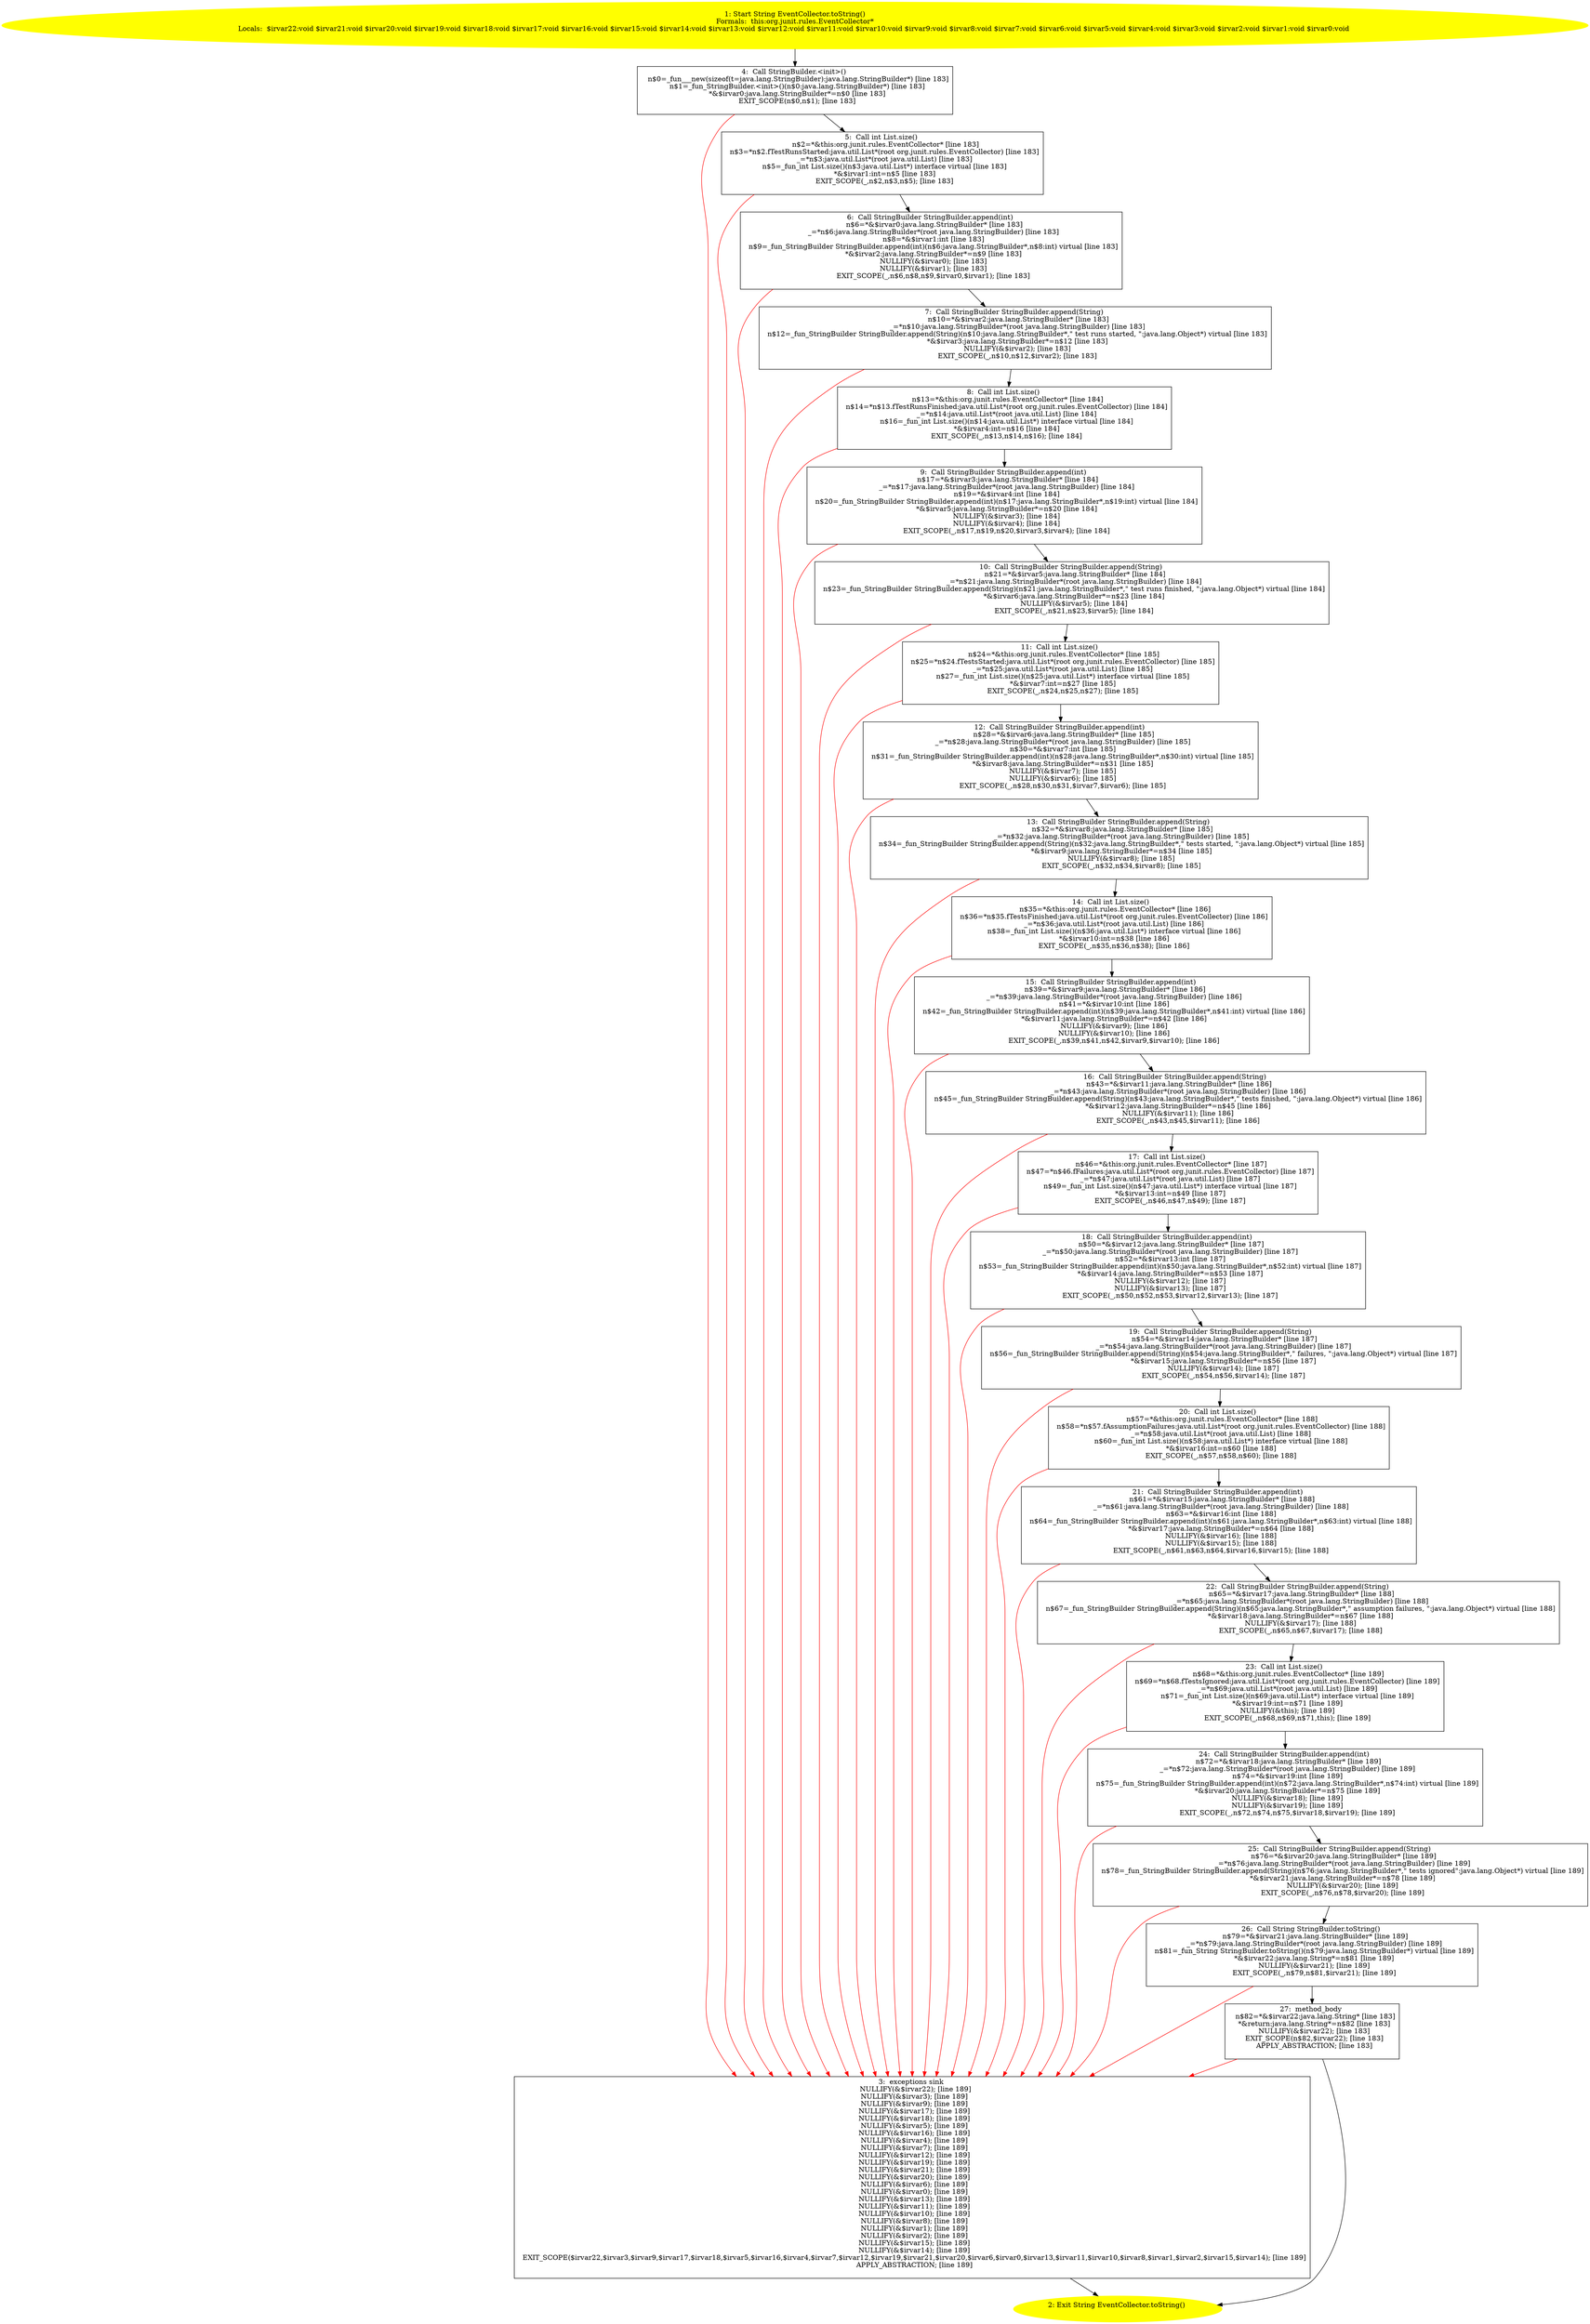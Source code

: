 /* @generated */
digraph cfg {
"org.junit.rules.EventCollector.toString():java.lang.String.b2b2677d38669cf69d046558cb6df4bf_1" [label="1: Start String EventCollector.toString()\nFormals:  this:org.junit.rules.EventCollector*\nLocals:  $irvar22:void $irvar21:void $irvar20:void $irvar19:void $irvar18:void $irvar17:void $irvar16:void $irvar15:void $irvar14:void $irvar13:void $irvar12:void $irvar11:void $irvar10:void $irvar9:void $irvar8:void $irvar7:void $irvar6:void $irvar5:void $irvar4:void $irvar3:void $irvar2:void $irvar1:void $irvar0:void \n  " color=yellow style=filled]
	

	 "org.junit.rules.EventCollector.toString():java.lang.String.b2b2677d38669cf69d046558cb6df4bf_1" -> "org.junit.rules.EventCollector.toString():java.lang.String.b2b2677d38669cf69d046558cb6df4bf_4" ;
"org.junit.rules.EventCollector.toString():java.lang.String.b2b2677d38669cf69d046558cb6df4bf_2" [label="2: Exit String EventCollector.toString() \n  " color=yellow style=filled]
	

"org.junit.rules.EventCollector.toString():java.lang.String.b2b2677d38669cf69d046558cb6df4bf_3" [label="3:  exceptions sink \n   NULLIFY(&$irvar22); [line 189]\n  NULLIFY(&$irvar3); [line 189]\n  NULLIFY(&$irvar9); [line 189]\n  NULLIFY(&$irvar17); [line 189]\n  NULLIFY(&$irvar18); [line 189]\n  NULLIFY(&$irvar5); [line 189]\n  NULLIFY(&$irvar16); [line 189]\n  NULLIFY(&$irvar4); [line 189]\n  NULLIFY(&$irvar7); [line 189]\n  NULLIFY(&$irvar12); [line 189]\n  NULLIFY(&$irvar19); [line 189]\n  NULLIFY(&$irvar21); [line 189]\n  NULLIFY(&$irvar20); [line 189]\n  NULLIFY(&$irvar6); [line 189]\n  NULLIFY(&$irvar0); [line 189]\n  NULLIFY(&$irvar13); [line 189]\n  NULLIFY(&$irvar11); [line 189]\n  NULLIFY(&$irvar10); [line 189]\n  NULLIFY(&$irvar8); [line 189]\n  NULLIFY(&$irvar1); [line 189]\n  NULLIFY(&$irvar2); [line 189]\n  NULLIFY(&$irvar15); [line 189]\n  NULLIFY(&$irvar14); [line 189]\n  EXIT_SCOPE($irvar22,$irvar3,$irvar9,$irvar17,$irvar18,$irvar5,$irvar16,$irvar4,$irvar7,$irvar12,$irvar19,$irvar21,$irvar20,$irvar6,$irvar0,$irvar13,$irvar11,$irvar10,$irvar8,$irvar1,$irvar2,$irvar15,$irvar14); [line 189]\n  APPLY_ABSTRACTION; [line 189]\n " shape="box"]
	

	 "org.junit.rules.EventCollector.toString():java.lang.String.b2b2677d38669cf69d046558cb6df4bf_3" -> "org.junit.rules.EventCollector.toString():java.lang.String.b2b2677d38669cf69d046558cb6df4bf_2" ;
"org.junit.rules.EventCollector.toString():java.lang.String.b2b2677d38669cf69d046558cb6df4bf_4" [label="4:  Call StringBuilder.<init>() \n   n$0=_fun___new(sizeof(t=java.lang.StringBuilder):java.lang.StringBuilder*) [line 183]\n  n$1=_fun_StringBuilder.<init>()(n$0:java.lang.StringBuilder*) [line 183]\n  *&$irvar0:java.lang.StringBuilder*=n$0 [line 183]\n  EXIT_SCOPE(n$0,n$1); [line 183]\n " shape="box"]
	

	 "org.junit.rules.EventCollector.toString():java.lang.String.b2b2677d38669cf69d046558cb6df4bf_4" -> "org.junit.rules.EventCollector.toString():java.lang.String.b2b2677d38669cf69d046558cb6df4bf_5" ;
	 "org.junit.rules.EventCollector.toString():java.lang.String.b2b2677d38669cf69d046558cb6df4bf_4" -> "org.junit.rules.EventCollector.toString():java.lang.String.b2b2677d38669cf69d046558cb6df4bf_3" [color="red" ];
"org.junit.rules.EventCollector.toString():java.lang.String.b2b2677d38669cf69d046558cb6df4bf_5" [label="5:  Call int List.size() \n   n$2=*&this:org.junit.rules.EventCollector* [line 183]\n  n$3=*n$2.fTestRunsStarted:java.util.List*(root org.junit.rules.EventCollector) [line 183]\n  _=*n$3:java.util.List*(root java.util.List) [line 183]\n  n$5=_fun_int List.size()(n$3:java.util.List*) interface virtual [line 183]\n  *&$irvar1:int=n$5 [line 183]\n  EXIT_SCOPE(_,n$2,n$3,n$5); [line 183]\n " shape="box"]
	

	 "org.junit.rules.EventCollector.toString():java.lang.String.b2b2677d38669cf69d046558cb6df4bf_5" -> "org.junit.rules.EventCollector.toString():java.lang.String.b2b2677d38669cf69d046558cb6df4bf_6" ;
	 "org.junit.rules.EventCollector.toString():java.lang.String.b2b2677d38669cf69d046558cb6df4bf_5" -> "org.junit.rules.EventCollector.toString():java.lang.String.b2b2677d38669cf69d046558cb6df4bf_3" [color="red" ];
"org.junit.rules.EventCollector.toString():java.lang.String.b2b2677d38669cf69d046558cb6df4bf_6" [label="6:  Call StringBuilder StringBuilder.append(int) \n   n$6=*&$irvar0:java.lang.StringBuilder* [line 183]\n  _=*n$6:java.lang.StringBuilder*(root java.lang.StringBuilder) [line 183]\n  n$8=*&$irvar1:int [line 183]\n  n$9=_fun_StringBuilder StringBuilder.append(int)(n$6:java.lang.StringBuilder*,n$8:int) virtual [line 183]\n  *&$irvar2:java.lang.StringBuilder*=n$9 [line 183]\n  NULLIFY(&$irvar0); [line 183]\n  NULLIFY(&$irvar1); [line 183]\n  EXIT_SCOPE(_,n$6,n$8,n$9,$irvar0,$irvar1); [line 183]\n " shape="box"]
	

	 "org.junit.rules.EventCollector.toString():java.lang.String.b2b2677d38669cf69d046558cb6df4bf_6" -> "org.junit.rules.EventCollector.toString():java.lang.String.b2b2677d38669cf69d046558cb6df4bf_7" ;
	 "org.junit.rules.EventCollector.toString():java.lang.String.b2b2677d38669cf69d046558cb6df4bf_6" -> "org.junit.rules.EventCollector.toString():java.lang.String.b2b2677d38669cf69d046558cb6df4bf_3" [color="red" ];
"org.junit.rules.EventCollector.toString():java.lang.String.b2b2677d38669cf69d046558cb6df4bf_7" [label="7:  Call StringBuilder StringBuilder.append(String) \n   n$10=*&$irvar2:java.lang.StringBuilder* [line 183]\n  _=*n$10:java.lang.StringBuilder*(root java.lang.StringBuilder) [line 183]\n  n$12=_fun_StringBuilder StringBuilder.append(String)(n$10:java.lang.StringBuilder*,\" test runs started, \":java.lang.Object*) virtual [line 183]\n  *&$irvar3:java.lang.StringBuilder*=n$12 [line 183]\n  NULLIFY(&$irvar2); [line 183]\n  EXIT_SCOPE(_,n$10,n$12,$irvar2); [line 183]\n " shape="box"]
	

	 "org.junit.rules.EventCollector.toString():java.lang.String.b2b2677d38669cf69d046558cb6df4bf_7" -> "org.junit.rules.EventCollector.toString():java.lang.String.b2b2677d38669cf69d046558cb6df4bf_8" ;
	 "org.junit.rules.EventCollector.toString():java.lang.String.b2b2677d38669cf69d046558cb6df4bf_7" -> "org.junit.rules.EventCollector.toString():java.lang.String.b2b2677d38669cf69d046558cb6df4bf_3" [color="red" ];
"org.junit.rules.EventCollector.toString():java.lang.String.b2b2677d38669cf69d046558cb6df4bf_8" [label="8:  Call int List.size() \n   n$13=*&this:org.junit.rules.EventCollector* [line 184]\n  n$14=*n$13.fTestRunsFinished:java.util.List*(root org.junit.rules.EventCollector) [line 184]\n  _=*n$14:java.util.List*(root java.util.List) [line 184]\n  n$16=_fun_int List.size()(n$14:java.util.List*) interface virtual [line 184]\n  *&$irvar4:int=n$16 [line 184]\n  EXIT_SCOPE(_,n$13,n$14,n$16); [line 184]\n " shape="box"]
	

	 "org.junit.rules.EventCollector.toString():java.lang.String.b2b2677d38669cf69d046558cb6df4bf_8" -> "org.junit.rules.EventCollector.toString():java.lang.String.b2b2677d38669cf69d046558cb6df4bf_9" ;
	 "org.junit.rules.EventCollector.toString():java.lang.String.b2b2677d38669cf69d046558cb6df4bf_8" -> "org.junit.rules.EventCollector.toString():java.lang.String.b2b2677d38669cf69d046558cb6df4bf_3" [color="red" ];
"org.junit.rules.EventCollector.toString():java.lang.String.b2b2677d38669cf69d046558cb6df4bf_9" [label="9:  Call StringBuilder StringBuilder.append(int) \n   n$17=*&$irvar3:java.lang.StringBuilder* [line 184]\n  _=*n$17:java.lang.StringBuilder*(root java.lang.StringBuilder) [line 184]\n  n$19=*&$irvar4:int [line 184]\n  n$20=_fun_StringBuilder StringBuilder.append(int)(n$17:java.lang.StringBuilder*,n$19:int) virtual [line 184]\n  *&$irvar5:java.lang.StringBuilder*=n$20 [line 184]\n  NULLIFY(&$irvar3); [line 184]\n  NULLIFY(&$irvar4); [line 184]\n  EXIT_SCOPE(_,n$17,n$19,n$20,$irvar3,$irvar4); [line 184]\n " shape="box"]
	

	 "org.junit.rules.EventCollector.toString():java.lang.String.b2b2677d38669cf69d046558cb6df4bf_9" -> "org.junit.rules.EventCollector.toString():java.lang.String.b2b2677d38669cf69d046558cb6df4bf_10" ;
	 "org.junit.rules.EventCollector.toString():java.lang.String.b2b2677d38669cf69d046558cb6df4bf_9" -> "org.junit.rules.EventCollector.toString():java.lang.String.b2b2677d38669cf69d046558cb6df4bf_3" [color="red" ];
"org.junit.rules.EventCollector.toString():java.lang.String.b2b2677d38669cf69d046558cb6df4bf_10" [label="10:  Call StringBuilder StringBuilder.append(String) \n   n$21=*&$irvar5:java.lang.StringBuilder* [line 184]\n  _=*n$21:java.lang.StringBuilder*(root java.lang.StringBuilder) [line 184]\n  n$23=_fun_StringBuilder StringBuilder.append(String)(n$21:java.lang.StringBuilder*,\" test runs finished, \":java.lang.Object*) virtual [line 184]\n  *&$irvar6:java.lang.StringBuilder*=n$23 [line 184]\n  NULLIFY(&$irvar5); [line 184]\n  EXIT_SCOPE(_,n$21,n$23,$irvar5); [line 184]\n " shape="box"]
	

	 "org.junit.rules.EventCollector.toString():java.lang.String.b2b2677d38669cf69d046558cb6df4bf_10" -> "org.junit.rules.EventCollector.toString():java.lang.String.b2b2677d38669cf69d046558cb6df4bf_11" ;
	 "org.junit.rules.EventCollector.toString():java.lang.String.b2b2677d38669cf69d046558cb6df4bf_10" -> "org.junit.rules.EventCollector.toString():java.lang.String.b2b2677d38669cf69d046558cb6df4bf_3" [color="red" ];
"org.junit.rules.EventCollector.toString():java.lang.String.b2b2677d38669cf69d046558cb6df4bf_11" [label="11:  Call int List.size() \n   n$24=*&this:org.junit.rules.EventCollector* [line 185]\n  n$25=*n$24.fTestsStarted:java.util.List*(root org.junit.rules.EventCollector) [line 185]\n  _=*n$25:java.util.List*(root java.util.List) [line 185]\n  n$27=_fun_int List.size()(n$25:java.util.List*) interface virtual [line 185]\n  *&$irvar7:int=n$27 [line 185]\n  EXIT_SCOPE(_,n$24,n$25,n$27); [line 185]\n " shape="box"]
	

	 "org.junit.rules.EventCollector.toString():java.lang.String.b2b2677d38669cf69d046558cb6df4bf_11" -> "org.junit.rules.EventCollector.toString():java.lang.String.b2b2677d38669cf69d046558cb6df4bf_12" ;
	 "org.junit.rules.EventCollector.toString():java.lang.String.b2b2677d38669cf69d046558cb6df4bf_11" -> "org.junit.rules.EventCollector.toString():java.lang.String.b2b2677d38669cf69d046558cb6df4bf_3" [color="red" ];
"org.junit.rules.EventCollector.toString():java.lang.String.b2b2677d38669cf69d046558cb6df4bf_12" [label="12:  Call StringBuilder StringBuilder.append(int) \n   n$28=*&$irvar6:java.lang.StringBuilder* [line 185]\n  _=*n$28:java.lang.StringBuilder*(root java.lang.StringBuilder) [line 185]\n  n$30=*&$irvar7:int [line 185]\n  n$31=_fun_StringBuilder StringBuilder.append(int)(n$28:java.lang.StringBuilder*,n$30:int) virtual [line 185]\n  *&$irvar8:java.lang.StringBuilder*=n$31 [line 185]\n  NULLIFY(&$irvar7); [line 185]\n  NULLIFY(&$irvar6); [line 185]\n  EXIT_SCOPE(_,n$28,n$30,n$31,$irvar7,$irvar6); [line 185]\n " shape="box"]
	

	 "org.junit.rules.EventCollector.toString():java.lang.String.b2b2677d38669cf69d046558cb6df4bf_12" -> "org.junit.rules.EventCollector.toString():java.lang.String.b2b2677d38669cf69d046558cb6df4bf_13" ;
	 "org.junit.rules.EventCollector.toString():java.lang.String.b2b2677d38669cf69d046558cb6df4bf_12" -> "org.junit.rules.EventCollector.toString():java.lang.String.b2b2677d38669cf69d046558cb6df4bf_3" [color="red" ];
"org.junit.rules.EventCollector.toString():java.lang.String.b2b2677d38669cf69d046558cb6df4bf_13" [label="13:  Call StringBuilder StringBuilder.append(String) \n   n$32=*&$irvar8:java.lang.StringBuilder* [line 185]\n  _=*n$32:java.lang.StringBuilder*(root java.lang.StringBuilder) [line 185]\n  n$34=_fun_StringBuilder StringBuilder.append(String)(n$32:java.lang.StringBuilder*,\" tests started, \":java.lang.Object*) virtual [line 185]\n  *&$irvar9:java.lang.StringBuilder*=n$34 [line 185]\n  NULLIFY(&$irvar8); [line 185]\n  EXIT_SCOPE(_,n$32,n$34,$irvar8); [line 185]\n " shape="box"]
	

	 "org.junit.rules.EventCollector.toString():java.lang.String.b2b2677d38669cf69d046558cb6df4bf_13" -> "org.junit.rules.EventCollector.toString():java.lang.String.b2b2677d38669cf69d046558cb6df4bf_14" ;
	 "org.junit.rules.EventCollector.toString():java.lang.String.b2b2677d38669cf69d046558cb6df4bf_13" -> "org.junit.rules.EventCollector.toString():java.lang.String.b2b2677d38669cf69d046558cb6df4bf_3" [color="red" ];
"org.junit.rules.EventCollector.toString():java.lang.String.b2b2677d38669cf69d046558cb6df4bf_14" [label="14:  Call int List.size() \n   n$35=*&this:org.junit.rules.EventCollector* [line 186]\n  n$36=*n$35.fTestsFinished:java.util.List*(root org.junit.rules.EventCollector) [line 186]\n  _=*n$36:java.util.List*(root java.util.List) [line 186]\n  n$38=_fun_int List.size()(n$36:java.util.List*) interface virtual [line 186]\n  *&$irvar10:int=n$38 [line 186]\n  EXIT_SCOPE(_,n$35,n$36,n$38); [line 186]\n " shape="box"]
	

	 "org.junit.rules.EventCollector.toString():java.lang.String.b2b2677d38669cf69d046558cb6df4bf_14" -> "org.junit.rules.EventCollector.toString():java.lang.String.b2b2677d38669cf69d046558cb6df4bf_15" ;
	 "org.junit.rules.EventCollector.toString():java.lang.String.b2b2677d38669cf69d046558cb6df4bf_14" -> "org.junit.rules.EventCollector.toString():java.lang.String.b2b2677d38669cf69d046558cb6df4bf_3" [color="red" ];
"org.junit.rules.EventCollector.toString():java.lang.String.b2b2677d38669cf69d046558cb6df4bf_15" [label="15:  Call StringBuilder StringBuilder.append(int) \n   n$39=*&$irvar9:java.lang.StringBuilder* [line 186]\n  _=*n$39:java.lang.StringBuilder*(root java.lang.StringBuilder) [line 186]\n  n$41=*&$irvar10:int [line 186]\n  n$42=_fun_StringBuilder StringBuilder.append(int)(n$39:java.lang.StringBuilder*,n$41:int) virtual [line 186]\n  *&$irvar11:java.lang.StringBuilder*=n$42 [line 186]\n  NULLIFY(&$irvar9); [line 186]\n  NULLIFY(&$irvar10); [line 186]\n  EXIT_SCOPE(_,n$39,n$41,n$42,$irvar9,$irvar10); [line 186]\n " shape="box"]
	

	 "org.junit.rules.EventCollector.toString():java.lang.String.b2b2677d38669cf69d046558cb6df4bf_15" -> "org.junit.rules.EventCollector.toString():java.lang.String.b2b2677d38669cf69d046558cb6df4bf_16" ;
	 "org.junit.rules.EventCollector.toString():java.lang.String.b2b2677d38669cf69d046558cb6df4bf_15" -> "org.junit.rules.EventCollector.toString():java.lang.String.b2b2677d38669cf69d046558cb6df4bf_3" [color="red" ];
"org.junit.rules.EventCollector.toString():java.lang.String.b2b2677d38669cf69d046558cb6df4bf_16" [label="16:  Call StringBuilder StringBuilder.append(String) \n   n$43=*&$irvar11:java.lang.StringBuilder* [line 186]\n  _=*n$43:java.lang.StringBuilder*(root java.lang.StringBuilder) [line 186]\n  n$45=_fun_StringBuilder StringBuilder.append(String)(n$43:java.lang.StringBuilder*,\" tests finished, \":java.lang.Object*) virtual [line 186]\n  *&$irvar12:java.lang.StringBuilder*=n$45 [line 186]\n  NULLIFY(&$irvar11); [line 186]\n  EXIT_SCOPE(_,n$43,n$45,$irvar11); [line 186]\n " shape="box"]
	

	 "org.junit.rules.EventCollector.toString():java.lang.String.b2b2677d38669cf69d046558cb6df4bf_16" -> "org.junit.rules.EventCollector.toString():java.lang.String.b2b2677d38669cf69d046558cb6df4bf_17" ;
	 "org.junit.rules.EventCollector.toString():java.lang.String.b2b2677d38669cf69d046558cb6df4bf_16" -> "org.junit.rules.EventCollector.toString():java.lang.String.b2b2677d38669cf69d046558cb6df4bf_3" [color="red" ];
"org.junit.rules.EventCollector.toString():java.lang.String.b2b2677d38669cf69d046558cb6df4bf_17" [label="17:  Call int List.size() \n   n$46=*&this:org.junit.rules.EventCollector* [line 187]\n  n$47=*n$46.fFailures:java.util.List*(root org.junit.rules.EventCollector) [line 187]\n  _=*n$47:java.util.List*(root java.util.List) [line 187]\n  n$49=_fun_int List.size()(n$47:java.util.List*) interface virtual [line 187]\n  *&$irvar13:int=n$49 [line 187]\n  EXIT_SCOPE(_,n$46,n$47,n$49); [line 187]\n " shape="box"]
	

	 "org.junit.rules.EventCollector.toString():java.lang.String.b2b2677d38669cf69d046558cb6df4bf_17" -> "org.junit.rules.EventCollector.toString():java.lang.String.b2b2677d38669cf69d046558cb6df4bf_18" ;
	 "org.junit.rules.EventCollector.toString():java.lang.String.b2b2677d38669cf69d046558cb6df4bf_17" -> "org.junit.rules.EventCollector.toString():java.lang.String.b2b2677d38669cf69d046558cb6df4bf_3" [color="red" ];
"org.junit.rules.EventCollector.toString():java.lang.String.b2b2677d38669cf69d046558cb6df4bf_18" [label="18:  Call StringBuilder StringBuilder.append(int) \n   n$50=*&$irvar12:java.lang.StringBuilder* [line 187]\n  _=*n$50:java.lang.StringBuilder*(root java.lang.StringBuilder) [line 187]\n  n$52=*&$irvar13:int [line 187]\n  n$53=_fun_StringBuilder StringBuilder.append(int)(n$50:java.lang.StringBuilder*,n$52:int) virtual [line 187]\n  *&$irvar14:java.lang.StringBuilder*=n$53 [line 187]\n  NULLIFY(&$irvar12); [line 187]\n  NULLIFY(&$irvar13); [line 187]\n  EXIT_SCOPE(_,n$50,n$52,n$53,$irvar12,$irvar13); [line 187]\n " shape="box"]
	

	 "org.junit.rules.EventCollector.toString():java.lang.String.b2b2677d38669cf69d046558cb6df4bf_18" -> "org.junit.rules.EventCollector.toString():java.lang.String.b2b2677d38669cf69d046558cb6df4bf_19" ;
	 "org.junit.rules.EventCollector.toString():java.lang.String.b2b2677d38669cf69d046558cb6df4bf_18" -> "org.junit.rules.EventCollector.toString():java.lang.String.b2b2677d38669cf69d046558cb6df4bf_3" [color="red" ];
"org.junit.rules.EventCollector.toString():java.lang.String.b2b2677d38669cf69d046558cb6df4bf_19" [label="19:  Call StringBuilder StringBuilder.append(String) \n   n$54=*&$irvar14:java.lang.StringBuilder* [line 187]\n  _=*n$54:java.lang.StringBuilder*(root java.lang.StringBuilder) [line 187]\n  n$56=_fun_StringBuilder StringBuilder.append(String)(n$54:java.lang.StringBuilder*,\" failures, \":java.lang.Object*) virtual [line 187]\n  *&$irvar15:java.lang.StringBuilder*=n$56 [line 187]\n  NULLIFY(&$irvar14); [line 187]\n  EXIT_SCOPE(_,n$54,n$56,$irvar14); [line 187]\n " shape="box"]
	

	 "org.junit.rules.EventCollector.toString():java.lang.String.b2b2677d38669cf69d046558cb6df4bf_19" -> "org.junit.rules.EventCollector.toString():java.lang.String.b2b2677d38669cf69d046558cb6df4bf_20" ;
	 "org.junit.rules.EventCollector.toString():java.lang.String.b2b2677d38669cf69d046558cb6df4bf_19" -> "org.junit.rules.EventCollector.toString():java.lang.String.b2b2677d38669cf69d046558cb6df4bf_3" [color="red" ];
"org.junit.rules.EventCollector.toString():java.lang.String.b2b2677d38669cf69d046558cb6df4bf_20" [label="20:  Call int List.size() \n   n$57=*&this:org.junit.rules.EventCollector* [line 188]\n  n$58=*n$57.fAssumptionFailures:java.util.List*(root org.junit.rules.EventCollector) [line 188]\n  _=*n$58:java.util.List*(root java.util.List) [line 188]\n  n$60=_fun_int List.size()(n$58:java.util.List*) interface virtual [line 188]\n  *&$irvar16:int=n$60 [line 188]\n  EXIT_SCOPE(_,n$57,n$58,n$60); [line 188]\n " shape="box"]
	

	 "org.junit.rules.EventCollector.toString():java.lang.String.b2b2677d38669cf69d046558cb6df4bf_20" -> "org.junit.rules.EventCollector.toString():java.lang.String.b2b2677d38669cf69d046558cb6df4bf_21" ;
	 "org.junit.rules.EventCollector.toString():java.lang.String.b2b2677d38669cf69d046558cb6df4bf_20" -> "org.junit.rules.EventCollector.toString():java.lang.String.b2b2677d38669cf69d046558cb6df4bf_3" [color="red" ];
"org.junit.rules.EventCollector.toString():java.lang.String.b2b2677d38669cf69d046558cb6df4bf_21" [label="21:  Call StringBuilder StringBuilder.append(int) \n   n$61=*&$irvar15:java.lang.StringBuilder* [line 188]\n  _=*n$61:java.lang.StringBuilder*(root java.lang.StringBuilder) [line 188]\n  n$63=*&$irvar16:int [line 188]\n  n$64=_fun_StringBuilder StringBuilder.append(int)(n$61:java.lang.StringBuilder*,n$63:int) virtual [line 188]\n  *&$irvar17:java.lang.StringBuilder*=n$64 [line 188]\n  NULLIFY(&$irvar16); [line 188]\n  NULLIFY(&$irvar15); [line 188]\n  EXIT_SCOPE(_,n$61,n$63,n$64,$irvar16,$irvar15); [line 188]\n " shape="box"]
	

	 "org.junit.rules.EventCollector.toString():java.lang.String.b2b2677d38669cf69d046558cb6df4bf_21" -> "org.junit.rules.EventCollector.toString():java.lang.String.b2b2677d38669cf69d046558cb6df4bf_22" ;
	 "org.junit.rules.EventCollector.toString():java.lang.String.b2b2677d38669cf69d046558cb6df4bf_21" -> "org.junit.rules.EventCollector.toString():java.lang.String.b2b2677d38669cf69d046558cb6df4bf_3" [color="red" ];
"org.junit.rules.EventCollector.toString():java.lang.String.b2b2677d38669cf69d046558cb6df4bf_22" [label="22:  Call StringBuilder StringBuilder.append(String) \n   n$65=*&$irvar17:java.lang.StringBuilder* [line 188]\n  _=*n$65:java.lang.StringBuilder*(root java.lang.StringBuilder) [line 188]\n  n$67=_fun_StringBuilder StringBuilder.append(String)(n$65:java.lang.StringBuilder*,\" assumption failures, \":java.lang.Object*) virtual [line 188]\n  *&$irvar18:java.lang.StringBuilder*=n$67 [line 188]\n  NULLIFY(&$irvar17); [line 188]\n  EXIT_SCOPE(_,n$65,n$67,$irvar17); [line 188]\n " shape="box"]
	

	 "org.junit.rules.EventCollector.toString():java.lang.String.b2b2677d38669cf69d046558cb6df4bf_22" -> "org.junit.rules.EventCollector.toString():java.lang.String.b2b2677d38669cf69d046558cb6df4bf_23" ;
	 "org.junit.rules.EventCollector.toString():java.lang.String.b2b2677d38669cf69d046558cb6df4bf_22" -> "org.junit.rules.EventCollector.toString():java.lang.String.b2b2677d38669cf69d046558cb6df4bf_3" [color="red" ];
"org.junit.rules.EventCollector.toString():java.lang.String.b2b2677d38669cf69d046558cb6df4bf_23" [label="23:  Call int List.size() \n   n$68=*&this:org.junit.rules.EventCollector* [line 189]\n  n$69=*n$68.fTestsIgnored:java.util.List*(root org.junit.rules.EventCollector) [line 189]\n  _=*n$69:java.util.List*(root java.util.List) [line 189]\n  n$71=_fun_int List.size()(n$69:java.util.List*) interface virtual [line 189]\n  *&$irvar19:int=n$71 [line 189]\n  NULLIFY(&this); [line 189]\n  EXIT_SCOPE(_,n$68,n$69,n$71,this); [line 189]\n " shape="box"]
	

	 "org.junit.rules.EventCollector.toString():java.lang.String.b2b2677d38669cf69d046558cb6df4bf_23" -> "org.junit.rules.EventCollector.toString():java.lang.String.b2b2677d38669cf69d046558cb6df4bf_24" ;
	 "org.junit.rules.EventCollector.toString():java.lang.String.b2b2677d38669cf69d046558cb6df4bf_23" -> "org.junit.rules.EventCollector.toString():java.lang.String.b2b2677d38669cf69d046558cb6df4bf_3" [color="red" ];
"org.junit.rules.EventCollector.toString():java.lang.String.b2b2677d38669cf69d046558cb6df4bf_24" [label="24:  Call StringBuilder StringBuilder.append(int) \n   n$72=*&$irvar18:java.lang.StringBuilder* [line 189]\n  _=*n$72:java.lang.StringBuilder*(root java.lang.StringBuilder) [line 189]\n  n$74=*&$irvar19:int [line 189]\n  n$75=_fun_StringBuilder StringBuilder.append(int)(n$72:java.lang.StringBuilder*,n$74:int) virtual [line 189]\n  *&$irvar20:java.lang.StringBuilder*=n$75 [line 189]\n  NULLIFY(&$irvar18); [line 189]\n  NULLIFY(&$irvar19); [line 189]\n  EXIT_SCOPE(_,n$72,n$74,n$75,$irvar18,$irvar19); [line 189]\n " shape="box"]
	

	 "org.junit.rules.EventCollector.toString():java.lang.String.b2b2677d38669cf69d046558cb6df4bf_24" -> "org.junit.rules.EventCollector.toString():java.lang.String.b2b2677d38669cf69d046558cb6df4bf_25" ;
	 "org.junit.rules.EventCollector.toString():java.lang.String.b2b2677d38669cf69d046558cb6df4bf_24" -> "org.junit.rules.EventCollector.toString():java.lang.String.b2b2677d38669cf69d046558cb6df4bf_3" [color="red" ];
"org.junit.rules.EventCollector.toString():java.lang.String.b2b2677d38669cf69d046558cb6df4bf_25" [label="25:  Call StringBuilder StringBuilder.append(String) \n   n$76=*&$irvar20:java.lang.StringBuilder* [line 189]\n  _=*n$76:java.lang.StringBuilder*(root java.lang.StringBuilder) [line 189]\n  n$78=_fun_StringBuilder StringBuilder.append(String)(n$76:java.lang.StringBuilder*,\" tests ignored\":java.lang.Object*) virtual [line 189]\n  *&$irvar21:java.lang.StringBuilder*=n$78 [line 189]\n  NULLIFY(&$irvar20); [line 189]\n  EXIT_SCOPE(_,n$76,n$78,$irvar20); [line 189]\n " shape="box"]
	

	 "org.junit.rules.EventCollector.toString():java.lang.String.b2b2677d38669cf69d046558cb6df4bf_25" -> "org.junit.rules.EventCollector.toString():java.lang.String.b2b2677d38669cf69d046558cb6df4bf_26" ;
	 "org.junit.rules.EventCollector.toString():java.lang.String.b2b2677d38669cf69d046558cb6df4bf_25" -> "org.junit.rules.EventCollector.toString():java.lang.String.b2b2677d38669cf69d046558cb6df4bf_3" [color="red" ];
"org.junit.rules.EventCollector.toString():java.lang.String.b2b2677d38669cf69d046558cb6df4bf_26" [label="26:  Call String StringBuilder.toString() \n   n$79=*&$irvar21:java.lang.StringBuilder* [line 189]\n  _=*n$79:java.lang.StringBuilder*(root java.lang.StringBuilder) [line 189]\n  n$81=_fun_String StringBuilder.toString()(n$79:java.lang.StringBuilder*) virtual [line 189]\n  *&$irvar22:java.lang.String*=n$81 [line 189]\n  NULLIFY(&$irvar21); [line 189]\n  EXIT_SCOPE(_,n$79,n$81,$irvar21); [line 189]\n " shape="box"]
	

	 "org.junit.rules.EventCollector.toString():java.lang.String.b2b2677d38669cf69d046558cb6df4bf_26" -> "org.junit.rules.EventCollector.toString():java.lang.String.b2b2677d38669cf69d046558cb6df4bf_27" ;
	 "org.junit.rules.EventCollector.toString():java.lang.String.b2b2677d38669cf69d046558cb6df4bf_26" -> "org.junit.rules.EventCollector.toString():java.lang.String.b2b2677d38669cf69d046558cb6df4bf_3" [color="red" ];
"org.junit.rules.EventCollector.toString():java.lang.String.b2b2677d38669cf69d046558cb6df4bf_27" [label="27:  method_body \n   n$82=*&$irvar22:java.lang.String* [line 183]\n  *&return:java.lang.String*=n$82 [line 183]\n  NULLIFY(&$irvar22); [line 183]\n  EXIT_SCOPE(n$82,$irvar22); [line 183]\n  APPLY_ABSTRACTION; [line 183]\n " shape="box"]
	

	 "org.junit.rules.EventCollector.toString():java.lang.String.b2b2677d38669cf69d046558cb6df4bf_27" -> "org.junit.rules.EventCollector.toString():java.lang.String.b2b2677d38669cf69d046558cb6df4bf_2" ;
	 "org.junit.rules.EventCollector.toString():java.lang.String.b2b2677d38669cf69d046558cb6df4bf_27" -> "org.junit.rules.EventCollector.toString():java.lang.String.b2b2677d38669cf69d046558cb6df4bf_3" [color="red" ];
}
